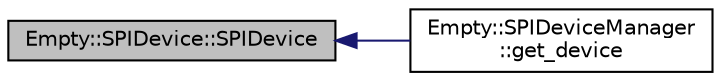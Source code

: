digraph "Empty::SPIDevice::SPIDevice"
{
 // INTERACTIVE_SVG=YES
  edge [fontname="Helvetica",fontsize="10",labelfontname="Helvetica",labelfontsize="10"];
  node [fontname="Helvetica",fontsize="10",shape=record];
  rankdir="LR";
  Node1 [label="Empty::SPIDevice::SPIDevice",height=0.2,width=0.4,color="black", fillcolor="grey75", style="filled", fontcolor="black"];
  Node1 -> Node2 [dir="back",color="midnightblue",fontsize="10",style="solid",fontname="Helvetica"];
  Node2 [label="Empty::SPIDeviceManager\l::get_device",height=0.2,width=0.4,color="black", fillcolor="white", style="filled",URL="$classEmpty_1_1SPIDeviceManager.html#a434096472c6b6c922e9aa640e8d40047"];
}

